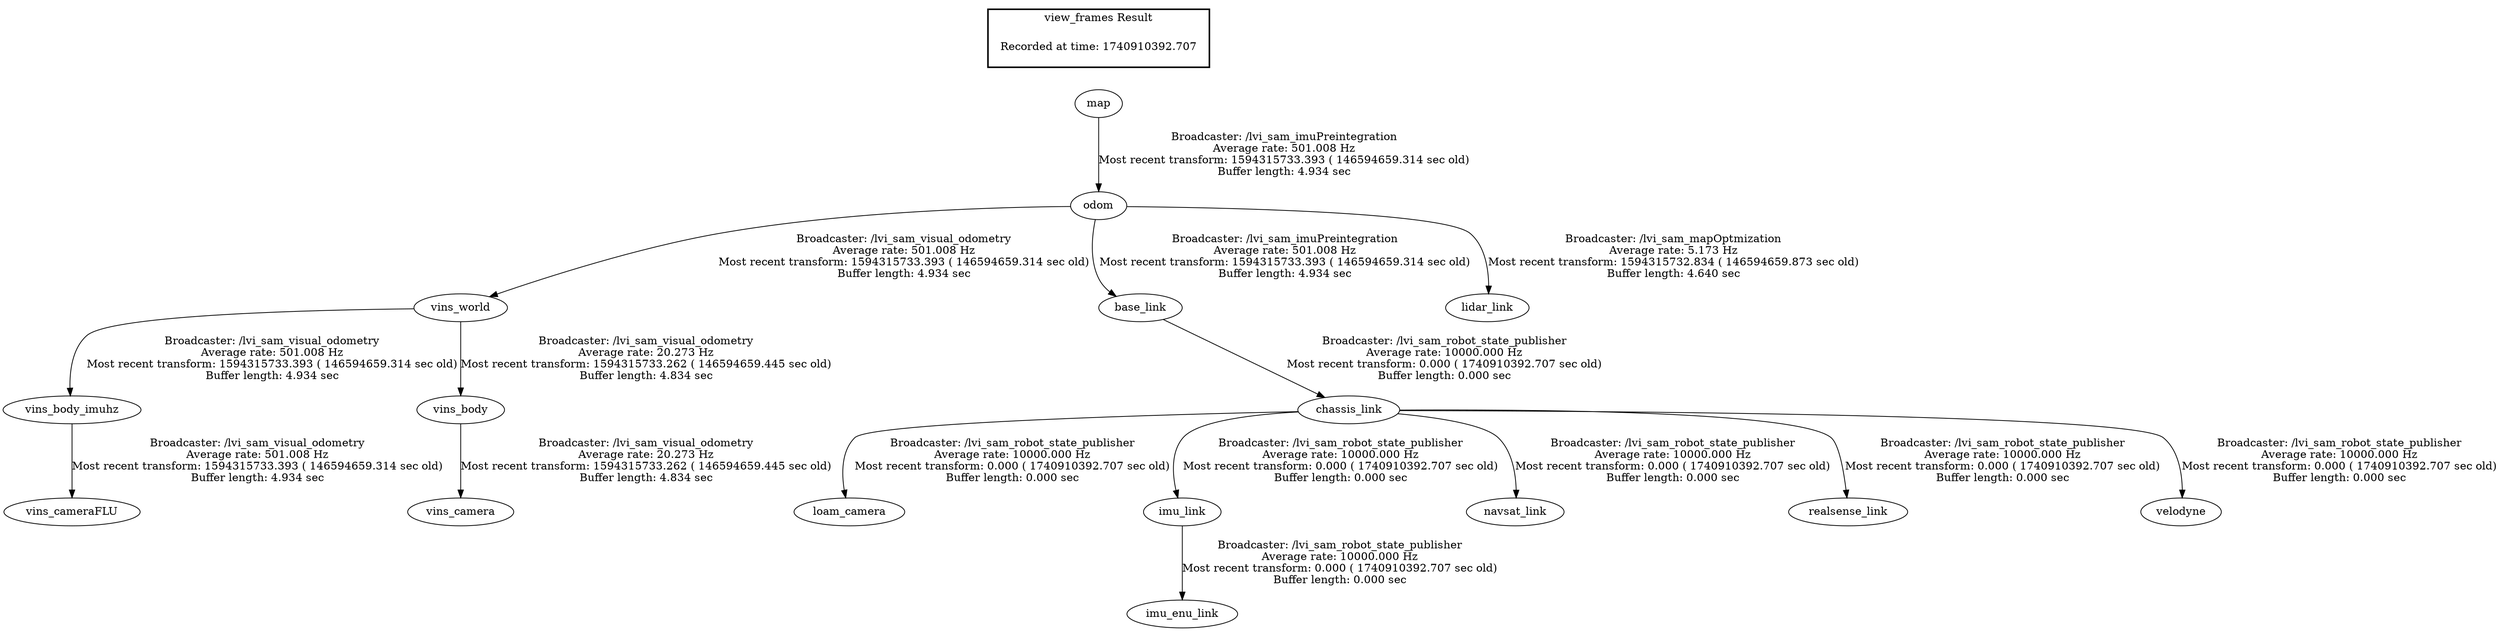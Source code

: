 digraph G {
"map" -> "odom"[label="Broadcaster: /lvi_sam_imuPreintegration\nAverage rate: 501.008 Hz\nMost recent transform: 1594315733.393 ( 146594659.314 sec old)\nBuffer length: 4.934 sec\n"];
"vins_world" -> "vins_body_imuhz"[label="Broadcaster: /lvi_sam_visual_odometry\nAverage rate: 501.008 Hz\nMost recent transform: 1594315733.393 ( 146594659.314 sec old)\nBuffer length: 4.934 sec\n"];
"odom" -> "vins_world"[label="Broadcaster: /lvi_sam_visual_odometry\nAverage rate: 501.008 Hz\nMost recent transform: 1594315733.393 ( 146594659.314 sec old)\nBuffer length: 4.934 sec\n"];
"vins_body_imuhz" -> "vins_cameraFLU"[label="Broadcaster: /lvi_sam_visual_odometry\nAverage rate: 501.008 Hz\nMost recent transform: 1594315733.393 ( 146594659.314 sec old)\nBuffer length: 4.934 sec\n"];
"odom" -> "base_link"[label="Broadcaster: /lvi_sam_imuPreintegration\nAverage rate: 501.008 Hz\nMost recent transform: 1594315733.393 ( 146594659.314 sec old)\nBuffer length: 4.934 sec\n"];
"chassis_link" -> "loam_camera"[label="Broadcaster: /lvi_sam_robot_state_publisher\nAverage rate: 10000.000 Hz\nMost recent transform: 0.000 ( 1740910392.707 sec old)\nBuffer length: 0.000 sec\n"];
"base_link" -> "chassis_link"[label="Broadcaster: /lvi_sam_robot_state_publisher\nAverage rate: 10000.000 Hz\nMost recent transform: 0.000 ( 1740910392.707 sec old)\nBuffer length: 0.000 sec\n"];
"imu_link" -> "imu_enu_link"[label="Broadcaster: /lvi_sam_robot_state_publisher\nAverage rate: 10000.000 Hz\nMost recent transform: 0.000 ( 1740910392.707 sec old)\nBuffer length: 0.000 sec\n"];
"chassis_link" -> "imu_link"[label="Broadcaster: /lvi_sam_robot_state_publisher\nAverage rate: 10000.000 Hz\nMost recent transform: 0.000 ( 1740910392.707 sec old)\nBuffer length: 0.000 sec\n"];
"chassis_link" -> "navsat_link"[label="Broadcaster: /lvi_sam_robot_state_publisher\nAverage rate: 10000.000 Hz\nMost recent transform: 0.000 ( 1740910392.707 sec old)\nBuffer length: 0.000 sec\n"];
"chassis_link" -> "realsense_link"[label="Broadcaster: /lvi_sam_robot_state_publisher\nAverage rate: 10000.000 Hz\nMost recent transform: 0.000 ( 1740910392.707 sec old)\nBuffer length: 0.000 sec\n"];
"chassis_link" -> "velodyne"[label="Broadcaster: /lvi_sam_robot_state_publisher\nAverage rate: 10000.000 Hz\nMost recent transform: 0.000 ( 1740910392.707 sec old)\nBuffer length: 0.000 sec\n"];
"vins_world" -> "vins_body"[label="Broadcaster: /lvi_sam_visual_odometry\nAverage rate: 20.273 Hz\nMost recent transform: 1594315733.262 ( 146594659.445 sec old)\nBuffer length: 4.834 sec\n"];
"vins_body" -> "vins_camera"[label="Broadcaster: /lvi_sam_visual_odometry\nAverage rate: 20.273 Hz\nMost recent transform: 1594315733.262 ( 146594659.445 sec old)\nBuffer length: 4.834 sec\n"];
"odom" -> "lidar_link"[label="Broadcaster: /lvi_sam_mapOptmization\nAverage rate: 5.173 Hz\nMost recent transform: 1594315732.834 ( 146594659.873 sec old)\nBuffer length: 4.640 sec\n"];
edge [style=invis];
 subgraph cluster_legend { style=bold; color=black; label ="view_frames Result";
"Recorded at time: 1740910392.707"[ shape=plaintext ] ;
 }->"map";
}